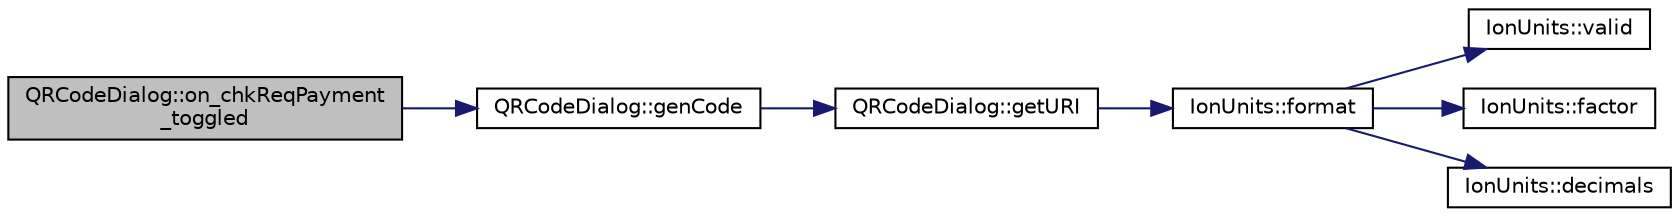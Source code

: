 digraph "QRCodeDialog::on_chkReqPayment_toggled"
{
  edge [fontname="Helvetica",fontsize="10",labelfontname="Helvetica",labelfontsize="10"];
  node [fontname="Helvetica",fontsize="10",shape=record];
  rankdir="LR";
  Node37 [label="QRCodeDialog::on_chkReqPayment\l_toggled",height=0.2,width=0.4,color="black", fillcolor="grey75", style="filled", fontcolor="black"];
  Node37 -> Node38 [color="midnightblue",fontsize="10",style="solid",fontname="Helvetica"];
  Node38 [label="QRCodeDialog::genCode",height=0.2,width=0.4,color="black", fillcolor="white", style="filled",URL="$class_q_r_code_dialog.html#a72ee8eb3c9145ffd6ea76ac29c305825"];
  Node38 -> Node39 [color="midnightblue",fontsize="10",style="solid",fontname="Helvetica"];
  Node39 [label="QRCodeDialog::getURI",height=0.2,width=0.4,color="black", fillcolor="white", style="filled",URL="$class_q_r_code_dialog.html#a4f4b945407ffd62f9a619c158d9ebd5c"];
  Node39 -> Node40 [color="midnightblue",fontsize="10",style="solid",fontname="Helvetica"];
  Node40 [label="IonUnits::format",height=0.2,width=0.4,color="black", fillcolor="white", style="filled",URL="$class_ion_units.html#a7cf8cdbd0a24c418ae91b511fac5bee4",tooltip="Format as string. "];
  Node40 -> Node41 [color="midnightblue",fontsize="10",style="solid",fontname="Helvetica"];
  Node41 [label="IonUnits::valid",height=0.2,width=0.4,color="black", fillcolor="white", style="filled",URL="$class_ion_units.html#a23c5b1306ed473dbb2375a6675a2ce13",tooltip="Is unit ID valid? "];
  Node40 -> Node42 [color="midnightblue",fontsize="10",style="solid",fontname="Helvetica"];
  Node42 [label="IonUnits::factor",height=0.2,width=0.4,color="black", fillcolor="white", style="filled",URL="$class_ion_units.html#a210814a200496caf63083ed4abd1bd24",tooltip="Number of Satoshis (1e-8) per unit. "];
  Node40 -> Node43 [color="midnightblue",fontsize="10",style="solid",fontname="Helvetica"];
  Node43 [label="IonUnits::decimals",height=0.2,width=0.4,color="black", fillcolor="white", style="filled",URL="$class_ion_units.html#a5e9c7a5b666b858c171760273c51c9d7",tooltip="Number of decimals left. "];
}
